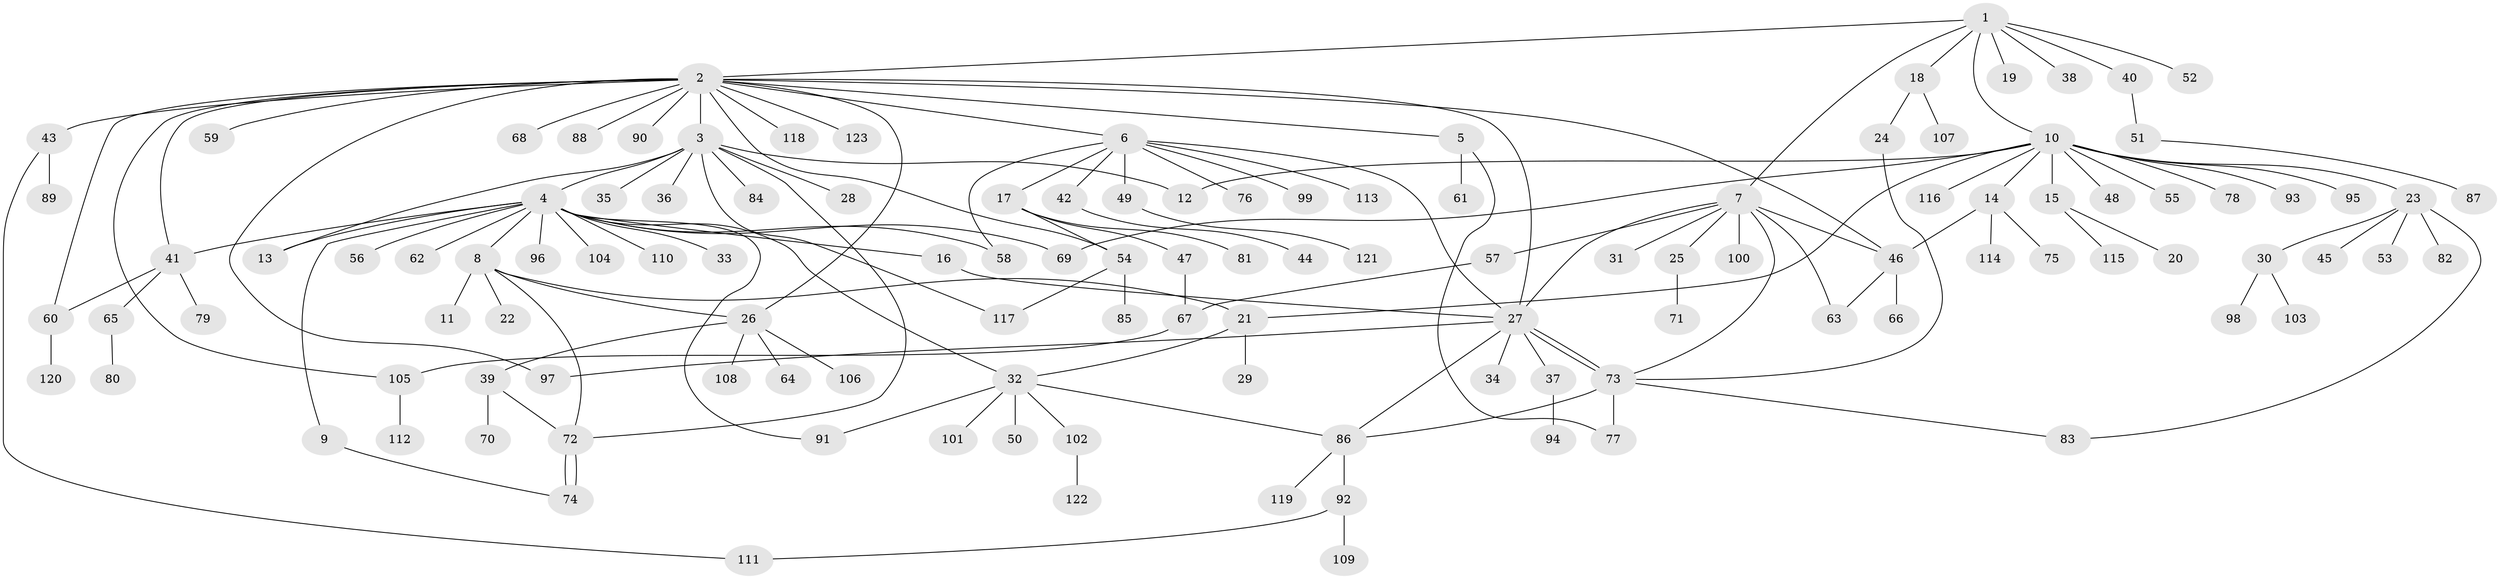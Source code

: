 // Generated by graph-tools (version 1.1) at 2025/14/03/09/25 04:14:40]
// undirected, 123 vertices, 155 edges
graph export_dot {
graph [start="1"]
  node [color=gray90,style=filled];
  1;
  2;
  3;
  4;
  5;
  6;
  7;
  8;
  9;
  10;
  11;
  12;
  13;
  14;
  15;
  16;
  17;
  18;
  19;
  20;
  21;
  22;
  23;
  24;
  25;
  26;
  27;
  28;
  29;
  30;
  31;
  32;
  33;
  34;
  35;
  36;
  37;
  38;
  39;
  40;
  41;
  42;
  43;
  44;
  45;
  46;
  47;
  48;
  49;
  50;
  51;
  52;
  53;
  54;
  55;
  56;
  57;
  58;
  59;
  60;
  61;
  62;
  63;
  64;
  65;
  66;
  67;
  68;
  69;
  70;
  71;
  72;
  73;
  74;
  75;
  76;
  77;
  78;
  79;
  80;
  81;
  82;
  83;
  84;
  85;
  86;
  87;
  88;
  89;
  90;
  91;
  92;
  93;
  94;
  95;
  96;
  97;
  98;
  99;
  100;
  101;
  102;
  103;
  104;
  105;
  106;
  107;
  108;
  109;
  110;
  111;
  112;
  113;
  114;
  115;
  116;
  117;
  118;
  119;
  120;
  121;
  122;
  123;
  1 -- 2;
  1 -- 7;
  1 -- 10;
  1 -- 18;
  1 -- 19;
  1 -- 38;
  1 -- 40;
  1 -- 52;
  2 -- 3;
  2 -- 5;
  2 -- 6;
  2 -- 26;
  2 -- 27;
  2 -- 41;
  2 -- 43;
  2 -- 46;
  2 -- 54;
  2 -- 59;
  2 -- 60;
  2 -- 68;
  2 -- 88;
  2 -- 90;
  2 -- 97;
  2 -- 105;
  2 -- 118;
  2 -- 123;
  3 -- 4;
  3 -- 12;
  3 -- 13;
  3 -- 28;
  3 -- 35;
  3 -- 36;
  3 -- 72;
  3 -- 84;
  3 -- 117;
  4 -- 8;
  4 -- 9;
  4 -- 13;
  4 -- 16;
  4 -- 32;
  4 -- 33;
  4 -- 41;
  4 -- 56;
  4 -- 58;
  4 -- 62;
  4 -- 69;
  4 -- 91;
  4 -- 96;
  4 -- 104;
  4 -- 110;
  5 -- 61;
  5 -- 77;
  6 -- 17;
  6 -- 27;
  6 -- 42;
  6 -- 49;
  6 -- 58;
  6 -- 76;
  6 -- 99;
  6 -- 113;
  7 -- 25;
  7 -- 27;
  7 -- 31;
  7 -- 46;
  7 -- 57;
  7 -- 63;
  7 -- 73;
  7 -- 100;
  8 -- 11;
  8 -- 21;
  8 -- 22;
  8 -- 26;
  8 -- 72;
  9 -- 74;
  10 -- 12;
  10 -- 14;
  10 -- 15;
  10 -- 21;
  10 -- 23;
  10 -- 48;
  10 -- 55;
  10 -- 69;
  10 -- 78;
  10 -- 93;
  10 -- 95;
  10 -- 116;
  14 -- 46;
  14 -- 75;
  14 -- 114;
  15 -- 20;
  15 -- 115;
  16 -- 27;
  17 -- 47;
  17 -- 54;
  17 -- 81;
  18 -- 24;
  18 -- 107;
  21 -- 29;
  21 -- 32;
  23 -- 30;
  23 -- 45;
  23 -- 53;
  23 -- 82;
  23 -- 83;
  24 -- 73;
  25 -- 71;
  26 -- 39;
  26 -- 64;
  26 -- 106;
  26 -- 108;
  27 -- 34;
  27 -- 37;
  27 -- 73;
  27 -- 73;
  27 -- 86;
  27 -- 97;
  30 -- 98;
  30 -- 103;
  32 -- 50;
  32 -- 86;
  32 -- 91;
  32 -- 101;
  32 -- 102;
  37 -- 94;
  39 -- 70;
  39 -- 72;
  40 -- 51;
  41 -- 60;
  41 -- 65;
  41 -- 79;
  42 -- 44;
  43 -- 89;
  43 -- 111;
  46 -- 63;
  46 -- 66;
  47 -- 67;
  49 -- 121;
  51 -- 87;
  54 -- 85;
  54 -- 117;
  57 -- 67;
  60 -- 120;
  65 -- 80;
  67 -- 105;
  72 -- 74;
  72 -- 74;
  73 -- 77;
  73 -- 83;
  73 -- 86;
  86 -- 92;
  86 -- 119;
  92 -- 109;
  92 -- 111;
  102 -- 122;
  105 -- 112;
}
